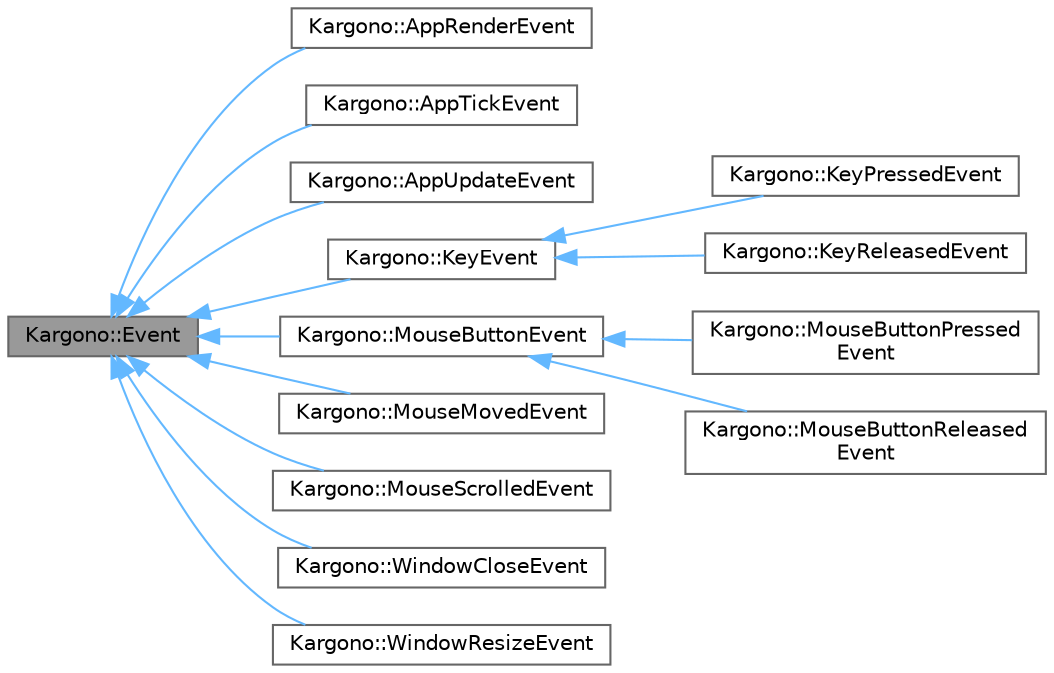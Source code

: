 digraph "Kargono::Event"
{
 // LATEX_PDF_SIZE
  bgcolor="transparent";
  edge [fontname=Helvetica,fontsize=10,labelfontname=Helvetica,labelfontsize=10];
  node [fontname=Helvetica,fontsize=10,shape=box,height=0.2,width=0.4];
  rankdir="LR";
  Node1 [id="Node000001",label="Kargono::Event",height=0.2,width=0.4,color="gray40", fillcolor="grey60", style="filled", fontcolor="black",tooltip=" "];
  Node1 -> Node2 [id="edge1_Node000001_Node000002",dir="back",color="steelblue1",style="solid",tooltip=" "];
  Node2 [id="Node000002",label="Kargono::AppRenderEvent",height=0.2,width=0.4,color="gray40", fillcolor="white", style="filled",URL="$class_kargono_1_1_app_render_event.html",tooltip=" "];
  Node1 -> Node3 [id="edge2_Node000001_Node000003",dir="back",color="steelblue1",style="solid",tooltip=" "];
  Node3 [id="Node000003",label="Kargono::AppTickEvent",height=0.2,width=0.4,color="gray40", fillcolor="white", style="filled",URL="$class_kargono_1_1_app_tick_event.html",tooltip=" "];
  Node1 -> Node4 [id="edge3_Node000001_Node000004",dir="back",color="steelblue1",style="solid",tooltip=" "];
  Node4 [id="Node000004",label="Kargono::AppUpdateEvent",height=0.2,width=0.4,color="gray40", fillcolor="white", style="filled",URL="$class_kargono_1_1_app_update_event.html",tooltip=" "];
  Node1 -> Node5 [id="edge4_Node000001_Node000005",dir="back",color="steelblue1",style="solid",tooltip=" "];
  Node5 [id="Node000005",label="Kargono::KeyEvent",height=0.2,width=0.4,color="gray40", fillcolor="white", style="filled",URL="$class_kargono_1_1_key_event.html",tooltip=" "];
  Node5 -> Node6 [id="edge5_Node000005_Node000006",dir="back",color="steelblue1",style="solid",tooltip=" "];
  Node6 [id="Node000006",label="Kargono::KeyPressedEvent",height=0.2,width=0.4,color="gray40", fillcolor="white", style="filled",URL="$class_kargono_1_1_key_pressed_event.html",tooltip="Class representing a key press event in the game engine."];
  Node5 -> Node7 [id="edge6_Node000005_Node000007",dir="back",color="steelblue1",style="solid",tooltip=" "];
  Node7 [id="Node000007",label="Kargono::KeyReleasedEvent",height=0.2,width=0.4,color="gray40", fillcolor="white", style="filled",URL="$class_kargono_1_1_key_released_event.html",tooltip=" "];
  Node1 -> Node8 [id="edge7_Node000001_Node000008",dir="back",color="steelblue1",style="solid",tooltip=" "];
  Node8 [id="Node000008",label="Kargono::MouseButtonEvent",height=0.2,width=0.4,color="gray40", fillcolor="white", style="filled",URL="$class_kargono_1_1_mouse_button_event.html",tooltip=" "];
  Node8 -> Node9 [id="edge8_Node000008_Node000009",dir="back",color="steelblue1",style="solid",tooltip=" "];
  Node9 [id="Node000009",label="Kargono::MouseButtonPressed\lEvent",height=0.2,width=0.4,color="gray40", fillcolor="white", style="filled",URL="$class_kargono_1_1_mouse_button_pressed_event.html",tooltip=" "];
  Node8 -> Node10 [id="edge9_Node000008_Node000010",dir="back",color="steelblue1",style="solid",tooltip=" "];
  Node10 [id="Node000010",label="Kargono::MouseButtonReleased\lEvent",height=0.2,width=0.4,color="gray40", fillcolor="white", style="filled",URL="$class_kargono_1_1_mouse_button_released_event.html",tooltip=" "];
  Node1 -> Node11 [id="edge10_Node000001_Node000011",dir="back",color="steelblue1",style="solid",tooltip=" "];
  Node11 [id="Node000011",label="Kargono::MouseMovedEvent",height=0.2,width=0.4,color="gray40", fillcolor="white", style="filled",URL="$class_kargono_1_1_mouse_moved_event.html",tooltip="Represents a mouse moved event."];
  Node1 -> Node12 [id="edge11_Node000001_Node000012",dir="back",color="steelblue1",style="solid",tooltip=" "];
  Node12 [id="Node000012",label="Kargono::MouseScrolledEvent",height=0.2,width=0.4,color="gray40", fillcolor="white", style="filled",URL="$class_kargono_1_1_mouse_scrolled_event.html",tooltip=" "];
  Node1 -> Node13 [id="edge12_Node000001_Node000013",dir="back",color="steelblue1",style="solid",tooltip=" "];
  Node13 [id="Node000013",label="Kargono::WindowCloseEvent",height=0.2,width=0.4,color="gray40", fillcolor="white", style="filled",URL="$class_kargono_1_1_window_close_event.html",tooltip=" "];
  Node1 -> Node14 [id="edge13_Node000001_Node000014",dir="back",color="steelblue1",style="solid",tooltip=" "];
  Node14 [id="Node000014",label="Kargono::WindowResizeEvent",height=0.2,width=0.4,color="gray40", fillcolor="white", style="filled",URL="$class_kargono_1_1_window_resize_event.html",tooltip=" "];
}

